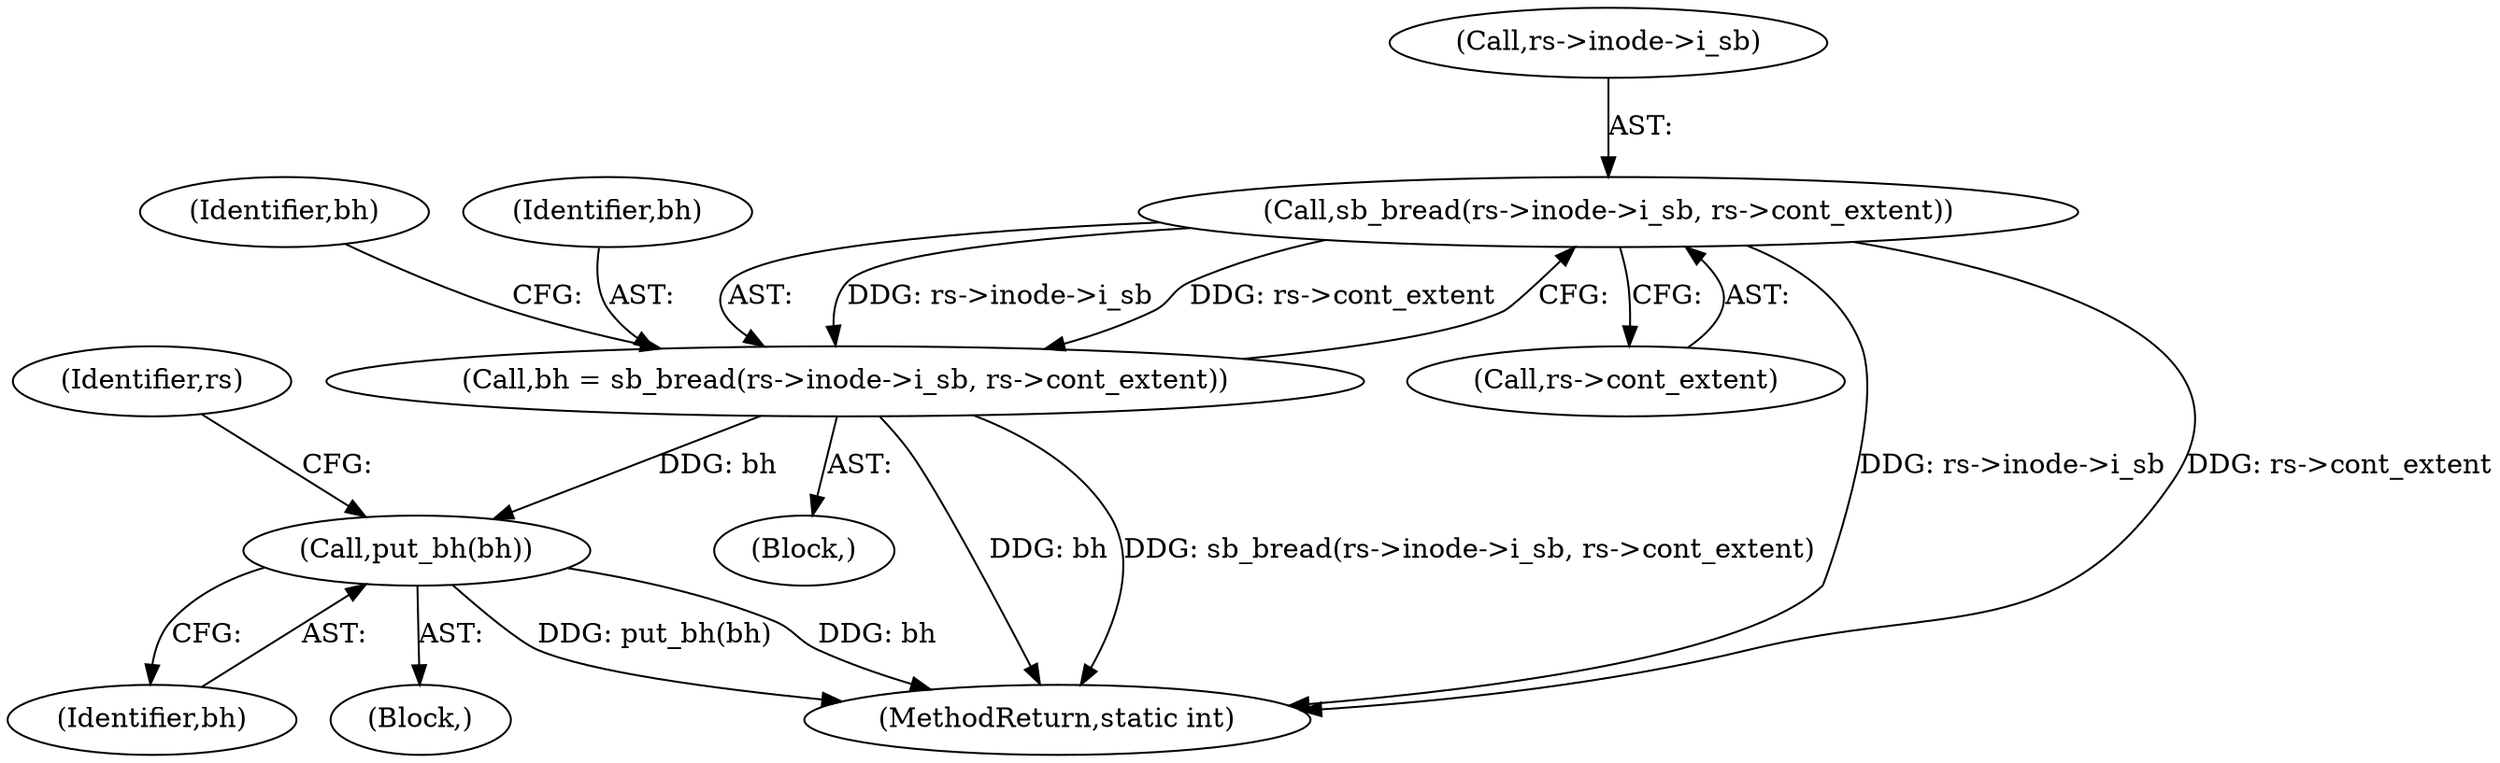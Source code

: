 digraph "0_linux_f54e18f1b831c92f6512d2eedb224cd63d607d3d@API" {
"1000202" [label="(Call,sb_bread(rs->inode->i_sb, rs->cont_extent))"];
"1000200" [label="(Call,bh = sb_bread(rs->inode->i_sb, rs->cont_extent))"];
"1000228" [label="(Call,put_bh(bh))"];
"1000208" [label="(Call,rs->cont_extent)"];
"1000212" [label="(Identifier,bh)"];
"1000228" [label="(Call,put_bh(bh))"];
"1000229" [label="(Identifier,bh)"];
"1000202" [label="(Call,sb_bread(rs->inode->i_sb, rs->cont_extent))"];
"1000166" [label="(Block,)"];
"1000200" [label="(Call,bh = sb_bread(rs->inode->i_sb, rs->cont_extent))"];
"1000232" [label="(Identifier,rs)"];
"1000201" [label="(Identifier,bh)"];
"1000203" [label="(Call,rs->inode->i_sb)"];
"1000275" [label="(MethodReturn,static int)"];
"1000213" [label="(Block,)"];
"1000202" -> "1000200"  [label="AST: "];
"1000202" -> "1000208"  [label="CFG: "];
"1000203" -> "1000202"  [label="AST: "];
"1000208" -> "1000202"  [label="AST: "];
"1000200" -> "1000202"  [label="CFG: "];
"1000202" -> "1000275"  [label="DDG: rs->inode->i_sb"];
"1000202" -> "1000275"  [label="DDG: rs->cont_extent"];
"1000202" -> "1000200"  [label="DDG: rs->inode->i_sb"];
"1000202" -> "1000200"  [label="DDG: rs->cont_extent"];
"1000200" -> "1000166"  [label="AST: "];
"1000201" -> "1000200"  [label="AST: "];
"1000212" -> "1000200"  [label="CFG: "];
"1000200" -> "1000275"  [label="DDG: bh"];
"1000200" -> "1000275"  [label="DDG: sb_bread(rs->inode->i_sb, rs->cont_extent)"];
"1000200" -> "1000228"  [label="DDG: bh"];
"1000228" -> "1000213"  [label="AST: "];
"1000228" -> "1000229"  [label="CFG: "];
"1000229" -> "1000228"  [label="AST: "];
"1000232" -> "1000228"  [label="CFG: "];
"1000228" -> "1000275"  [label="DDG: put_bh(bh)"];
"1000228" -> "1000275"  [label="DDG: bh"];
}
